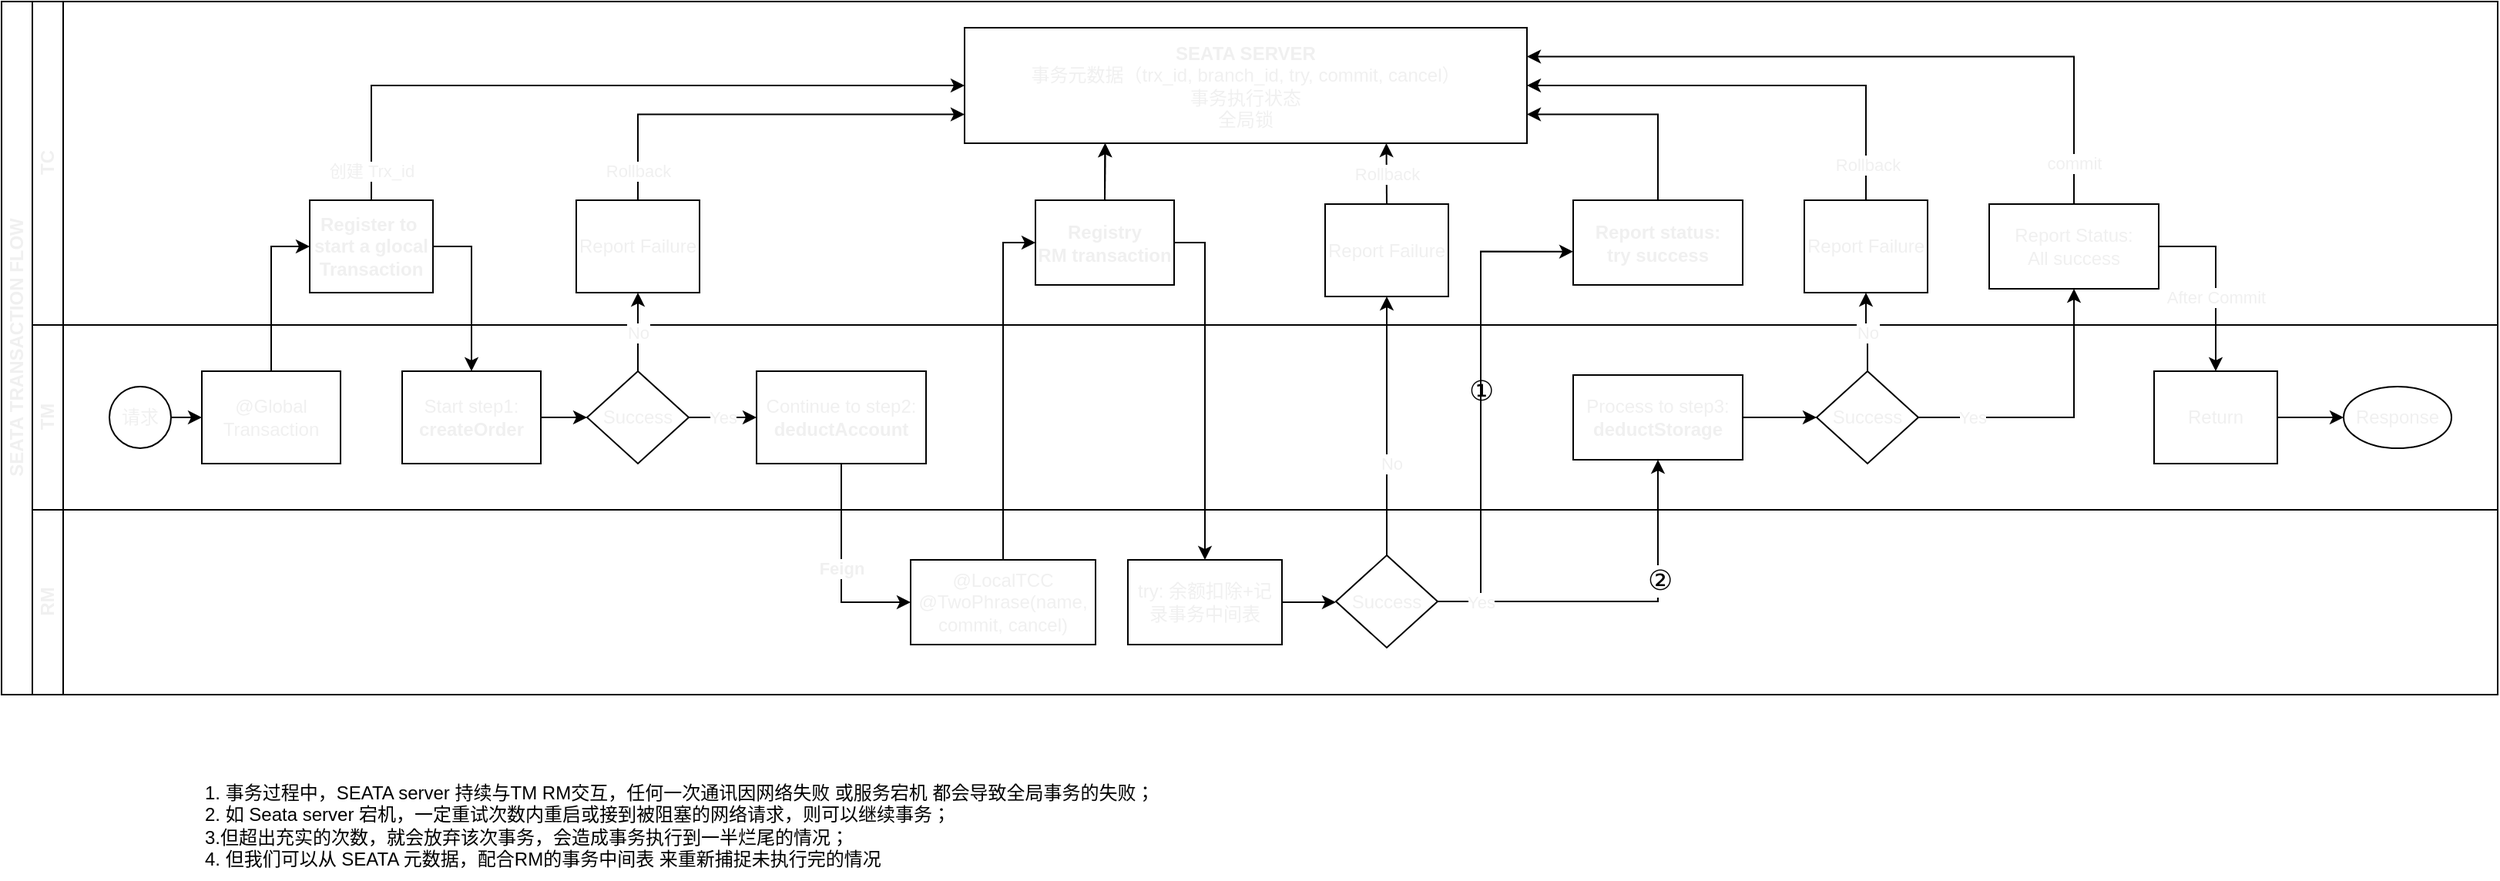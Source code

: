 <mxfile version="21.2.2" type="github">
  <diagram id="prtHgNgQTEPvFCAcTncT" name="Page-1">
    <mxGraphModel dx="1802" dy="837" grid="1" gridSize="10" guides="1" tooltips="1" connect="1" arrows="1" fold="1" page="1" pageScale="1" pageWidth="827" pageHeight="1169" math="0" shadow="0">
      <root>
        <mxCell id="0" />
        <mxCell id="1" parent="0" />
        <mxCell id="dNxyNK7c78bLwvsdeMH5-19" value="SEATA TRANSACTION FLOW" style="swimlane;html=1;childLayout=stackLayout;resizeParent=1;resizeParentMax=0;horizontal=0;startSize=20;horizontalStack=0;fontColor=#F0F0F0;" parent="1" vertex="1">
          <mxGeometry x="20" y="40" width="1620" height="450" as="geometry" />
        </mxCell>
        <mxCell id="dNxyNK7c78bLwvsdeMH5-31" style="edgeStyle=orthogonalEdgeStyle;rounded=0;orthogonalLoop=1;jettySize=auto;html=1;endArrow=classic;endFill=1;exitX=0.5;exitY=0;exitDx=0;exitDy=0;entryX=0;entryY=0.5;entryDx=0;entryDy=0;fontColor=#F0F0F0;" parent="dNxyNK7c78bLwvsdeMH5-19" source="dNxyNK7c78bLwvsdeMH5-26" target="dNxyNK7c78bLwvsdeMH5-24" edge="1">
          <mxGeometry relative="1" as="geometry" />
        </mxCell>
        <mxCell id="dNxyNK7c78bLwvsdeMH5-20" value="TC" style="swimlane;html=1;startSize=20;horizontal=0;fontColor=#F0F0F0;" parent="dNxyNK7c78bLwvsdeMH5-19" vertex="1">
          <mxGeometry x="20" width="1600" height="210" as="geometry" />
        </mxCell>
        <mxCell id="d-oNC6kE6kxb4CZ7EZcE-3" style="edgeStyle=orthogonalEdgeStyle;rounded=0;orthogonalLoop=1;jettySize=auto;html=1;exitX=0.5;exitY=0;exitDx=0;exitDy=0;entryX=0.5;entryY=1;entryDx=0;entryDy=0;fontColor=#F0F0F0;" parent="dNxyNK7c78bLwvsdeMH5-20" source="dNxyNK7c78bLwvsdeMH5-24" target="d-oNC6kE6kxb4CZ7EZcE-2" edge="1">
          <mxGeometry relative="1" as="geometry" />
        </mxCell>
        <mxCell id="d-oNC6kE6kxb4CZ7EZcE-25" value="创建 Trx_id" style="edgeLabel;html=1;align=center;verticalAlign=middle;resizable=0;points=[];fontColor=#F0F0F0;" parent="d-oNC6kE6kxb4CZ7EZcE-3" vertex="1" connectable="0">
          <mxGeometry x="-0.293" y="-3" relative="1" as="geometry">
            <mxPoint x="-88" y="52" as="offset" />
          </mxGeometry>
        </mxCell>
        <mxCell id="dNxyNK7c78bLwvsdeMH5-24" value="Register to&amp;nbsp;&lt;br&gt;start a glocal&lt;br&gt;Transaction" style="rounded=0;whiteSpace=wrap;html=1;fontFamily=Helvetica;fontSize=12;fontColor=#F0F0F0;align=center;fontStyle=1" parent="dNxyNK7c78bLwvsdeMH5-20" vertex="1">
          <mxGeometry x="180" y="129" width="80" height="60" as="geometry" />
        </mxCell>
        <mxCell id="d-oNC6kE6kxb4CZ7EZcE-7" value="Rollback" style="edgeStyle=orthogonalEdgeStyle;rounded=0;orthogonalLoop=1;jettySize=auto;html=1;exitX=0.5;exitY=0;exitDx=0;exitDy=0;entryX=0.75;entryY=1;entryDx=0;entryDy=0;fontColor=#F0F0F0;" parent="dNxyNK7c78bLwvsdeMH5-20" source="okEvWX8VrjNMSibzl_vv-24" target="d-oNC6kE6kxb4CZ7EZcE-2" edge="1">
          <mxGeometry x="-0.858" relative="1" as="geometry">
            <mxPoint as="offset" />
          </mxGeometry>
        </mxCell>
        <mxCell id="okEvWX8VrjNMSibzl_vv-24" value="Report Failure" style="rounded=0;whiteSpace=wrap;html=1;fontFamily=Helvetica;fontSize=12;fontColor=#F0F0F0;align=center;" parent="dNxyNK7c78bLwvsdeMH5-20" vertex="1">
          <mxGeometry x="353" y="129" width="80" height="60" as="geometry" />
        </mxCell>
        <mxCell id="d-oNC6kE6kxb4CZ7EZcE-8" style="edgeStyle=orthogonalEdgeStyle;rounded=0;orthogonalLoop=1;jettySize=auto;html=1;exitX=0;exitY=0.5;exitDx=0;exitDy=0;entryX=1;entryY=0.75;entryDx=0;entryDy=0;fontColor=#F0F0F0;" parent="dNxyNK7c78bLwvsdeMH5-20" source="okEvWX8VrjNMSibzl_vv-32" target="d-oNC6kE6kxb4CZ7EZcE-2" edge="1">
          <mxGeometry relative="1" as="geometry" />
        </mxCell>
        <mxCell id="d-oNC6kE6kxb4CZ7EZcE-10" style="edgeStyle=orthogonalEdgeStyle;rounded=0;orthogonalLoop=1;jettySize=auto;html=1;exitX=0;exitY=0.5;exitDx=0;exitDy=0;entryX=1;entryY=0.75;entryDx=0;entryDy=0;fontColor=#F0F0F0;" parent="dNxyNK7c78bLwvsdeMH5-20" source="okEvWX8VrjNMSibzl_vv-32" target="d-oNC6kE6kxb4CZ7EZcE-2" edge="1">
          <mxGeometry relative="1" as="geometry" />
        </mxCell>
        <mxCell id="okEvWX8VrjNMSibzl_vv-32" value="Registry&lt;br&gt;RM transaction" style="rounded=0;whiteSpace=wrap;html=1;fontFamily=Helvetica;fontSize=12;fontColor=#F0F0F0;align=center;direction=south;fontStyle=1" parent="dNxyNK7c78bLwvsdeMH5-20" vertex="1">
          <mxGeometry x="651" y="129" width="90" height="55" as="geometry" />
        </mxCell>
        <mxCell id="d-oNC6kE6kxb4CZ7EZcE-14" style="edgeStyle=orthogonalEdgeStyle;rounded=0;orthogonalLoop=1;jettySize=auto;html=1;exitX=0;exitY=0.5;exitDx=0;exitDy=0;entryX=0.75;entryY=0;entryDx=0;entryDy=0;fontColor=#F0F0F0;" parent="dNxyNK7c78bLwvsdeMH5-20" source="okEvWX8VrjNMSibzl_vv-42" target="d-oNC6kE6kxb4CZ7EZcE-2" edge="1">
          <mxGeometry relative="1" as="geometry" />
        </mxCell>
        <mxCell id="okEvWX8VrjNMSibzl_vv-42" value="Report status:&lt;br&gt;try success" style="rounded=0;whiteSpace=wrap;html=1;fontFamily=Helvetica;fontSize=12;fontColor=#F0F0F0;align=center;direction=south;fontStyle=1" parent="dNxyNK7c78bLwvsdeMH5-20" vertex="1">
          <mxGeometry x="1000" y="129" width="110" height="55" as="geometry" />
        </mxCell>
        <mxCell id="d-oNC6kE6kxb4CZ7EZcE-11" value="Rollback" style="edgeStyle=orthogonalEdgeStyle;rounded=0;orthogonalLoop=1;jettySize=auto;html=1;exitX=0.5;exitY=0;exitDx=0;exitDy=0;entryX=1;entryY=0.25;entryDx=0;entryDy=0;fontColor=#F0F0F0;" parent="dNxyNK7c78bLwvsdeMH5-20" source="okEvWX8VrjNMSibzl_vv-50" target="d-oNC6kE6kxb4CZ7EZcE-2" edge="1">
          <mxGeometry relative="1" as="geometry" />
        </mxCell>
        <mxCell id="okEvWX8VrjNMSibzl_vv-50" value="Report Failure" style="rounded=0;whiteSpace=wrap;html=1;fontFamily=Helvetica;fontSize=12;fontColor=#F0F0F0;align=center;" parent="dNxyNK7c78bLwvsdeMH5-20" vertex="1">
          <mxGeometry x="839" y="131.5" width="80" height="60" as="geometry" />
        </mxCell>
        <mxCell id="d-oNC6kE6kxb4CZ7EZcE-15" style="edgeStyle=orthogonalEdgeStyle;rounded=0;orthogonalLoop=1;jettySize=auto;html=1;exitX=0.5;exitY=0;exitDx=0;exitDy=0;entryX=0.5;entryY=0;entryDx=0;entryDy=0;fontColor=#F0F0F0;" parent="dNxyNK7c78bLwvsdeMH5-20" source="okEvWX8VrjNMSibzl_vv-53" target="d-oNC6kE6kxb4CZ7EZcE-2" edge="1">
          <mxGeometry relative="1" as="geometry" />
        </mxCell>
        <mxCell id="d-oNC6kE6kxb4CZ7EZcE-17" value="Rollback" style="edgeLabel;html=1;align=center;verticalAlign=middle;resizable=0;points=[];fontColor=#F0F0F0;" parent="d-oNC6kE6kxb4CZ7EZcE-15" vertex="1" connectable="0">
          <mxGeometry x="-0.648" relative="1" as="geometry">
            <mxPoint x="1" y="29" as="offset" />
          </mxGeometry>
        </mxCell>
        <mxCell id="okEvWX8VrjNMSibzl_vv-53" value="Report Failure" style="rounded=0;whiteSpace=wrap;html=1;fontFamily=Helvetica;fontSize=12;fontColor=#F0F0F0;align=center;" parent="dNxyNK7c78bLwvsdeMH5-20" vertex="1">
          <mxGeometry x="1150" y="129" width="80" height="60" as="geometry" />
        </mxCell>
        <mxCell id="d-oNC6kE6kxb4CZ7EZcE-16" style="edgeStyle=orthogonalEdgeStyle;rounded=0;orthogonalLoop=1;jettySize=auto;html=1;exitX=0;exitY=0.5;exitDx=0;exitDy=0;entryX=0.25;entryY=0;entryDx=0;entryDy=0;fontColor=#F0F0F0;" parent="dNxyNK7c78bLwvsdeMH5-20" source="okEvWX8VrjNMSibzl_vv-63" target="d-oNC6kE6kxb4CZ7EZcE-2" edge="1">
          <mxGeometry relative="1" as="geometry" />
        </mxCell>
        <mxCell id="d-oNC6kE6kxb4CZ7EZcE-23" value="commit" style="edgeLabel;html=1;align=center;verticalAlign=middle;resizable=0;points=[];fontColor=#F0F0F0;" parent="d-oNC6kE6kxb4CZ7EZcE-16" vertex="1" connectable="0">
          <mxGeometry x="-0.835" y="4" relative="1" as="geometry">
            <mxPoint x="4" y="10" as="offset" />
          </mxGeometry>
        </mxCell>
        <mxCell id="okEvWX8VrjNMSibzl_vv-63" value="Report Status:&lt;br&gt;All success" style="rounded=0;whiteSpace=wrap;html=1;fontFamily=Helvetica;fontSize=12;fontColor=#F0F0F0;align=center;direction=south;" parent="dNxyNK7c78bLwvsdeMH5-20" vertex="1">
          <mxGeometry x="1270" y="131.5" width="110" height="55" as="geometry" />
        </mxCell>
        <mxCell id="d-oNC6kE6kxb4CZ7EZcE-2" value="&lt;b&gt;SEATA SERVER&lt;/b&gt;&lt;br&gt;事务元数据（trx_id, branch_id, try, commit, cancel）&lt;br&gt;事务执行状态&lt;br&gt;全局锁" style="rounded=0;whiteSpace=wrap;html=1;fontFamily=Helvetica;fontSize=12;fontColor=#F0F0F0;align=center;direction=south;" parent="dNxyNK7c78bLwvsdeMH5-20" vertex="1">
          <mxGeometry x="605" y="17" width="365" height="75" as="geometry" />
        </mxCell>
        <mxCell id="dNxyNK7c78bLwvsdeMH5-21" value="TM" style="swimlane;html=1;startSize=20;horizontal=0;fontColor=#F0F0F0;" parent="dNxyNK7c78bLwvsdeMH5-19" vertex="1">
          <mxGeometry x="20" y="210" width="1600" height="120" as="geometry" />
        </mxCell>
        <mxCell id="dNxyNK7c78bLwvsdeMH5-26" value="@Global&lt;br&gt;Transaction" style="rounded=0;whiteSpace=wrap;html=1;fontFamily=Helvetica;fontSize=12;fontColor=#F0F0F0;align=center;" parent="dNxyNK7c78bLwvsdeMH5-21" vertex="1">
          <mxGeometry x="110" y="30" width="90" height="60" as="geometry" />
        </mxCell>
        <mxCell id="d-oNC6kE6kxb4CZ7EZcE-1" style="edgeStyle=orthogonalEdgeStyle;rounded=0;orthogonalLoop=1;jettySize=auto;html=1;exitX=1;exitY=0.5;exitDx=0;exitDy=0;entryX=0;entryY=0.5;entryDx=0;entryDy=0;fontColor=#F0F0F0;" parent="dNxyNK7c78bLwvsdeMH5-21" source="dNxyNK7c78bLwvsdeMH5-23" target="dNxyNK7c78bLwvsdeMH5-26" edge="1">
          <mxGeometry relative="1" as="geometry" />
        </mxCell>
        <mxCell id="dNxyNK7c78bLwvsdeMH5-23" value="请求" style="ellipse;whiteSpace=wrap;html=1;fontColor=#F0F0F0;" parent="dNxyNK7c78bLwvsdeMH5-21" vertex="1">
          <mxGeometry x="50" y="40" width="40" height="40" as="geometry" />
        </mxCell>
        <mxCell id="tBc13TEcyqmf-fDY2zHT-1" style="edgeStyle=orthogonalEdgeStyle;rounded=0;orthogonalLoop=1;jettySize=auto;html=1;exitX=1;exitY=0.5;exitDx=0;exitDy=0;entryX=0;entryY=0.5;entryDx=0;entryDy=0;" parent="dNxyNK7c78bLwvsdeMH5-21" source="okEvWX8VrjNMSibzl_vv-4" target="dNxyNK7c78bLwvsdeMH5-36" edge="1">
          <mxGeometry relative="1" as="geometry" />
        </mxCell>
        <mxCell id="okEvWX8VrjNMSibzl_vv-4" value="Start step1:&lt;br&gt;&lt;b&gt;createOrder&lt;/b&gt;" style="rounded=0;whiteSpace=wrap;html=1;fontFamily=Helvetica;fontSize=12;fontColor=#F0F0F0;align=center;" parent="dNxyNK7c78bLwvsdeMH5-21" vertex="1">
          <mxGeometry x="240" y="30" width="90" height="60" as="geometry" />
        </mxCell>
        <mxCell id="okEvWX8VrjNMSibzl_vv-23" value="Yes" style="edgeStyle=orthogonalEdgeStyle;rounded=0;orthogonalLoop=1;jettySize=auto;html=1;exitX=1;exitY=0.5;exitDx=0;exitDy=0;entryX=0;entryY=0.5;entryDx=0;entryDy=0;fontColor=#F0F0F0;" parent="dNxyNK7c78bLwvsdeMH5-21" source="dNxyNK7c78bLwvsdeMH5-36" target="okEvWX8VrjNMSibzl_vv-22" edge="1">
          <mxGeometry relative="1" as="geometry" />
        </mxCell>
        <mxCell id="dNxyNK7c78bLwvsdeMH5-36" value="Success" style="rhombus;whiteSpace=wrap;html=1;fontFamily=Helvetica;fontSize=12;fontColor=#F0F0F0;align=center;" parent="dNxyNK7c78bLwvsdeMH5-21" vertex="1">
          <mxGeometry x="360" y="30" width="66" height="60" as="geometry" />
        </mxCell>
        <mxCell id="okEvWX8VrjNMSibzl_vv-22" value="Continue to step2:&lt;br&gt;&lt;b&gt;deductAccount&lt;/b&gt;" style="rounded=0;whiteSpace=wrap;html=1;fontFamily=Helvetica;fontSize=12;fontColor=#F0F0F0;align=center;" parent="dNxyNK7c78bLwvsdeMH5-21" vertex="1">
          <mxGeometry x="470" y="30" width="110" height="60" as="geometry" />
        </mxCell>
        <mxCell id="okEvWX8VrjNMSibzl_vv-52" style="edgeStyle=orthogonalEdgeStyle;rounded=0;orthogonalLoop=1;jettySize=auto;html=1;exitX=0.5;exitY=0;exitDx=0;exitDy=0;entryX=0;entryY=0.5;entryDx=0;entryDy=0;fontColor=#F0F0F0;" parent="dNxyNK7c78bLwvsdeMH5-21" source="okEvWX8VrjNMSibzl_vv-38" target="okEvWX8VrjNMSibzl_vv-51" edge="1">
          <mxGeometry relative="1" as="geometry" />
        </mxCell>
        <mxCell id="okEvWX8VrjNMSibzl_vv-38" value="Process to step3:&lt;br&gt;&lt;b&gt;deductStorage&lt;/b&gt;" style="rounded=0;whiteSpace=wrap;html=1;fontFamily=Helvetica;fontSize=12;fontColor=#F0F0F0;align=center;direction=south;" parent="dNxyNK7c78bLwvsdeMH5-21" vertex="1">
          <mxGeometry x="1000" y="32.5" width="110" height="55" as="geometry" />
        </mxCell>
        <mxCell id="okEvWX8VrjNMSibzl_vv-51" value="Success" style="rhombus;whiteSpace=wrap;html=1;fontFamily=Helvetica;fontSize=12;fontColor=#F0F0F0;align=center;" parent="dNxyNK7c78bLwvsdeMH5-21" vertex="1">
          <mxGeometry x="1158" y="30" width="66" height="60" as="geometry" />
        </mxCell>
        <mxCell id="d-oNC6kE6kxb4CZ7EZcE-28" style="edgeStyle=orthogonalEdgeStyle;rounded=0;orthogonalLoop=1;jettySize=auto;html=1;exitX=1;exitY=0.5;exitDx=0;exitDy=0;entryX=0;entryY=0.5;entryDx=0;entryDy=0;fontColor=#F0F0F0;" parent="dNxyNK7c78bLwvsdeMH5-21" source="d-oNC6kE6kxb4CZ7EZcE-26" target="d-oNC6kE6kxb4CZ7EZcE-20" edge="1">
          <mxGeometry relative="1" as="geometry" />
        </mxCell>
        <mxCell id="d-oNC6kE6kxb4CZ7EZcE-26" value="Return" style="rounded=0;whiteSpace=wrap;html=1;fontFamily=Helvetica;fontSize=12;fontColor=#F0F0F0;align=center;" parent="dNxyNK7c78bLwvsdeMH5-21" vertex="1">
          <mxGeometry x="1377" y="30" width="80" height="60" as="geometry" />
        </mxCell>
        <mxCell id="d-oNC6kE6kxb4CZ7EZcE-20" value="Response" style="ellipse;whiteSpace=wrap;html=1;fontColor=#F0F0F0;" parent="dNxyNK7c78bLwvsdeMH5-21" vertex="1">
          <mxGeometry x="1500" y="40" width="70" height="40" as="geometry" />
        </mxCell>
        <mxCell id="okEvWX8VrjNMSibzl_vv-25" value="No" style="edgeStyle=orthogonalEdgeStyle;rounded=0;orthogonalLoop=1;jettySize=auto;html=1;exitX=0.5;exitY=0;exitDx=0;exitDy=0;entryX=0.5;entryY=1;entryDx=0;entryDy=0;fontColor=#F0F0F0;" parent="dNxyNK7c78bLwvsdeMH5-19" source="dNxyNK7c78bLwvsdeMH5-36" target="okEvWX8VrjNMSibzl_vv-24" edge="1">
          <mxGeometry relative="1" as="geometry" />
        </mxCell>
        <mxCell id="okEvWX8VrjNMSibzl_vv-27" value="Feign" style="edgeStyle=orthogonalEdgeStyle;rounded=0;orthogonalLoop=1;jettySize=auto;html=1;exitX=0.5;exitY=1;exitDx=0;exitDy=0;entryX=0.5;entryY=1;entryDx=0;entryDy=0;fontStyle=1;fontColor=#F0F0F0;" parent="dNxyNK7c78bLwvsdeMH5-19" source="okEvWX8VrjNMSibzl_vv-22" target="okEvWX8VrjNMSibzl_vv-26" edge="1">
          <mxGeometry relative="1" as="geometry" />
        </mxCell>
        <mxCell id="okEvWX8VrjNMSibzl_vv-1" style="edgeStyle=orthogonalEdgeStyle;rounded=0;orthogonalLoop=1;jettySize=auto;html=1;exitX=1;exitY=0.5;exitDx=0;exitDy=0;entryX=0.5;entryY=0;entryDx=0;entryDy=0;fontColor=#F0F0F0;" parent="dNxyNK7c78bLwvsdeMH5-19" source="dNxyNK7c78bLwvsdeMH5-24" target="okEvWX8VrjNMSibzl_vv-4" edge="1">
          <mxGeometry relative="1" as="geometry">
            <mxPoint x="260" y="60" as="targetPoint" />
          </mxGeometry>
        </mxCell>
        <mxCell id="okEvWX8VrjNMSibzl_vv-36" style="edgeStyle=orthogonalEdgeStyle;rounded=0;orthogonalLoop=1;jettySize=auto;html=1;exitX=0.5;exitY=0;exitDx=0;exitDy=0;entryX=0;entryY=0.5;entryDx=0;entryDy=0;fontColor=#F0F0F0;" parent="dNxyNK7c78bLwvsdeMH5-19" source="okEvWX8VrjNMSibzl_vv-32" target="okEvWX8VrjNMSibzl_vv-37" edge="1">
          <mxGeometry relative="1" as="geometry">
            <mxPoint x="740" y="270" as="targetPoint" />
            <mxPoint x="740" y="92.5" as="sourcePoint" />
          </mxGeometry>
        </mxCell>
        <mxCell id="okEvWX8VrjNMSibzl_vv-39" style="edgeStyle=orthogonalEdgeStyle;rounded=0;orthogonalLoop=1;jettySize=auto;html=1;exitX=0;exitY=0.5;exitDx=0;exitDy=0;entryX=0.5;entryY=1;entryDx=0;entryDy=0;fontColor=#F0F0F0;" parent="dNxyNK7c78bLwvsdeMH5-19" source="okEvWX8VrjNMSibzl_vv-26" target="okEvWX8VrjNMSibzl_vv-32" edge="1">
          <mxGeometry relative="1" as="geometry" />
        </mxCell>
        <mxCell id="okEvWX8VrjNMSibzl_vv-54" value="No" style="edgeStyle=orthogonalEdgeStyle;rounded=0;orthogonalLoop=1;jettySize=auto;html=1;exitX=0.5;exitY=0;exitDx=0;exitDy=0;entryX=0.5;entryY=1;entryDx=0;entryDy=0;fontColor=#F0F0F0;" parent="dNxyNK7c78bLwvsdeMH5-19" source="okEvWX8VrjNMSibzl_vv-51" target="okEvWX8VrjNMSibzl_vv-53" edge="1">
          <mxGeometry relative="1" as="geometry" />
        </mxCell>
        <mxCell id="okEvWX8VrjNMSibzl_vv-64" style="edgeStyle=orthogonalEdgeStyle;rounded=0;orthogonalLoop=1;jettySize=auto;html=1;exitX=1;exitY=0.5;exitDx=0;exitDy=0;entryX=1;entryY=0.5;entryDx=0;entryDy=0;fontColor=#F0F0F0;" parent="dNxyNK7c78bLwvsdeMH5-19" source="okEvWX8VrjNMSibzl_vv-51" target="okEvWX8VrjNMSibzl_vv-63" edge="1">
          <mxGeometry relative="1" as="geometry" />
        </mxCell>
        <mxCell id="d-oNC6kE6kxb4CZ7EZcE-22" value="Yes" style="edgeLabel;html=1;align=center;verticalAlign=middle;resizable=0;points=[];fontColor=#F0F0F0;" parent="okEvWX8VrjNMSibzl_vv-64" vertex="1" connectable="0">
          <mxGeometry x="-0.628" relative="1" as="geometry">
            <mxPoint as="offset" />
          </mxGeometry>
        </mxCell>
        <mxCell id="okEvWX8VrjNMSibzl_vv-43" style="edgeStyle=orthogonalEdgeStyle;rounded=0;orthogonalLoop=1;jettySize=auto;html=1;exitX=0.5;exitY=0;exitDx=0;exitDy=0;entryX=0.5;entryY=1;entryDx=0;entryDy=0;fontColor=#F0F0F0;" parent="dNxyNK7c78bLwvsdeMH5-19" source="okEvWX8VrjNMSibzl_vv-45" target="okEvWX8VrjNMSibzl_vv-50" edge="1">
          <mxGeometry relative="1" as="geometry">
            <mxPoint x="903" y="90" as="targetPoint" />
          </mxGeometry>
        </mxCell>
        <mxCell id="okEvWX8VrjNMSibzl_vv-47" value="No" style="edgeLabel;html=1;align=center;verticalAlign=middle;resizable=0;points=[];fontColor=#F0F0F0;" parent="okEvWX8VrjNMSibzl_vv-43" vertex="1" connectable="0">
          <mxGeometry x="-0.286" y="-3" relative="1" as="geometry">
            <mxPoint as="offset" />
          </mxGeometry>
        </mxCell>
        <mxCell id="okEvWX8VrjNMSibzl_vv-65" style="edgeStyle=orthogonalEdgeStyle;rounded=0;orthogonalLoop=1;jettySize=auto;html=1;exitX=1;exitY=0.5;exitDx=0;exitDy=0;entryX=1;entryY=0.5;entryDx=0;entryDy=0;fontColor=#F0F0F0;" parent="dNxyNK7c78bLwvsdeMH5-19" source="okEvWX8VrjNMSibzl_vv-45" target="okEvWX8VrjNMSibzl_vv-38" edge="1">
          <mxGeometry relative="1" as="geometry" />
        </mxCell>
        <mxCell id="mjdFwXQ91mD9-8cXEvQh-2" value="&lt;font style=&quot;font-size: 18px;&quot;&gt;②&lt;/font&gt;" style="edgeLabel;html=1;align=center;verticalAlign=middle;resizable=0;points=[];" vertex="1" connectable="0" parent="okEvWX8VrjNMSibzl_vv-65">
          <mxGeometry x="0.335" y="-1" relative="1" as="geometry">
            <mxPoint as="offset" />
          </mxGeometry>
        </mxCell>
        <mxCell id="okEvWX8VrjNMSibzl_vv-66" value="Yes" style="edgeStyle=orthogonalEdgeStyle;rounded=0;orthogonalLoop=1;jettySize=auto;html=1;exitX=1;exitY=0.5;exitDx=0;exitDy=0;entryX=0.606;entryY=1;entryDx=0;entryDy=0;entryPerimeter=0;fontColor=#F0F0F0;" parent="dNxyNK7c78bLwvsdeMH5-19" source="okEvWX8VrjNMSibzl_vv-45" target="okEvWX8VrjNMSibzl_vv-42" edge="1">
          <mxGeometry x="-0.822" relative="1" as="geometry">
            <mxPoint as="offset" />
            <Array as="points">
              <mxPoint x="960" y="390" />
              <mxPoint x="960" y="162" />
            </Array>
          </mxGeometry>
        </mxCell>
        <mxCell id="dNxyNK7c78bLwvsdeMH5-22" value="RM" style="swimlane;html=1;startSize=20;horizontal=0;fontColor=#F0F0F0;" parent="dNxyNK7c78bLwvsdeMH5-19" vertex="1">
          <mxGeometry x="20" y="330" width="1600" height="120" as="geometry" />
        </mxCell>
        <mxCell id="okEvWX8VrjNMSibzl_vv-26" value="@LocalTCC&lt;br&gt;@TwoPhrase(name, commit, cancel)" style="rounded=0;whiteSpace=wrap;html=1;fontFamily=Helvetica;fontSize=12;fontColor=#F0F0F0;align=center;direction=south;" parent="dNxyNK7c78bLwvsdeMH5-22" vertex="1">
          <mxGeometry x="570" y="32.5" width="120" height="55" as="geometry" />
        </mxCell>
        <mxCell id="d-oNC6kE6kxb4CZ7EZcE-13" style="edgeStyle=orthogonalEdgeStyle;rounded=0;orthogonalLoop=1;jettySize=auto;html=1;exitX=0.5;exitY=0;exitDx=0;exitDy=0;entryX=0;entryY=0.5;entryDx=0;entryDy=0;fontColor=#F0F0F0;" parent="dNxyNK7c78bLwvsdeMH5-22" source="okEvWX8VrjNMSibzl_vv-37" target="okEvWX8VrjNMSibzl_vv-45" edge="1">
          <mxGeometry relative="1" as="geometry" />
        </mxCell>
        <mxCell id="okEvWX8VrjNMSibzl_vv-37" value="try: 余额扣除+记录事务中间表" style="rounded=0;whiteSpace=wrap;html=1;fontFamily=Helvetica;fontSize=12;fontColor=#F0F0F0;align=center;direction=south;" parent="dNxyNK7c78bLwvsdeMH5-22" vertex="1">
          <mxGeometry x="711" y="32.5" width="100" height="55" as="geometry" />
        </mxCell>
        <mxCell id="okEvWX8VrjNMSibzl_vv-45" value="Success" style="rhombus;whiteSpace=wrap;html=1;fontFamily=Helvetica;fontSize=12;fontColor=#F0F0F0;align=center;" parent="dNxyNK7c78bLwvsdeMH5-22" vertex="1">
          <mxGeometry x="846" y="29.5" width="66" height="60" as="geometry" />
        </mxCell>
        <mxCell id="d-oNC6kE6kxb4CZ7EZcE-29" style="edgeStyle=orthogonalEdgeStyle;rounded=0;orthogonalLoop=1;jettySize=auto;html=1;exitX=0.5;exitY=0;exitDx=0;exitDy=0;entryX=0.5;entryY=0;entryDx=0;entryDy=0;fontColor=#F0F0F0;" parent="dNxyNK7c78bLwvsdeMH5-19" source="okEvWX8VrjNMSibzl_vv-63" target="d-oNC6kE6kxb4CZ7EZcE-26" edge="1">
          <mxGeometry relative="1" as="geometry" />
        </mxCell>
        <mxCell id="d-oNC6kE6kxb4CZ7EZcE-30" value="After Commit" style="edgeLabel;html=1;align=center;verticalAlign=middle;resizable=0;points=[];fontColor=#F0F0F0;" parent="d-oNC6kE6kxb4CZ7EZcE-29" vertex="1" connectable="0">
          <mxGeometry x="0.137" relative="1" as="geometry">
            <mxPoint y="3" as="offset" />
          </mxGeometry>
        </mxCell>
        <mxCell id="d-oNC6kE6kxb4CZ7EZcE-31" value="1. 事务过程中，SEATA server 持续与TM RM交互，任何一次通讯因网络失败 或服务宕机 都会导致全局事务的失败；&lt;br&gt;2. 如 Seata server 宕机，一定重试次数内重启或接到被阻塞的网络请求，则可以继续事务；&lt;br&gt;3.但超出充实的次数，就会放弃该次事务，会造成事务执行到一半烂尾的情况；&lt;br&gt;4. 但我们可以从 SEATA 元数据，配合RM的事务中间表 来重新捕捉未执行完的情况" style="text;html=1;align=left;verticalAlign=middle;resizable=0;points=[];autosize=1;strokeColor=none;fillColor=none;" parent="1" vertex="1">
          <mxGeometry x="150" y="540" width="640" height="70" as="geometry" />
        </mxCell>
        <mxCell id="mjdFwXQ91mD9-8cXEvQh-1" value="&lt;font style=&quot;font-size: 18px;&quot;&gt;①&lt;/font&gt;" style="text;html=1;align=center;verticalAlign=middle;resizable=0;points=[];autosize=1;strokeColor=none;fillColor=none;" vertex="1" parent="1">
          <mxGeometry x="960" y="273" width="40" height="40" as="geometry" />
        </mxCell>
      </root>
    </mxGraphModel>
  </diagram>
</mxfile>
